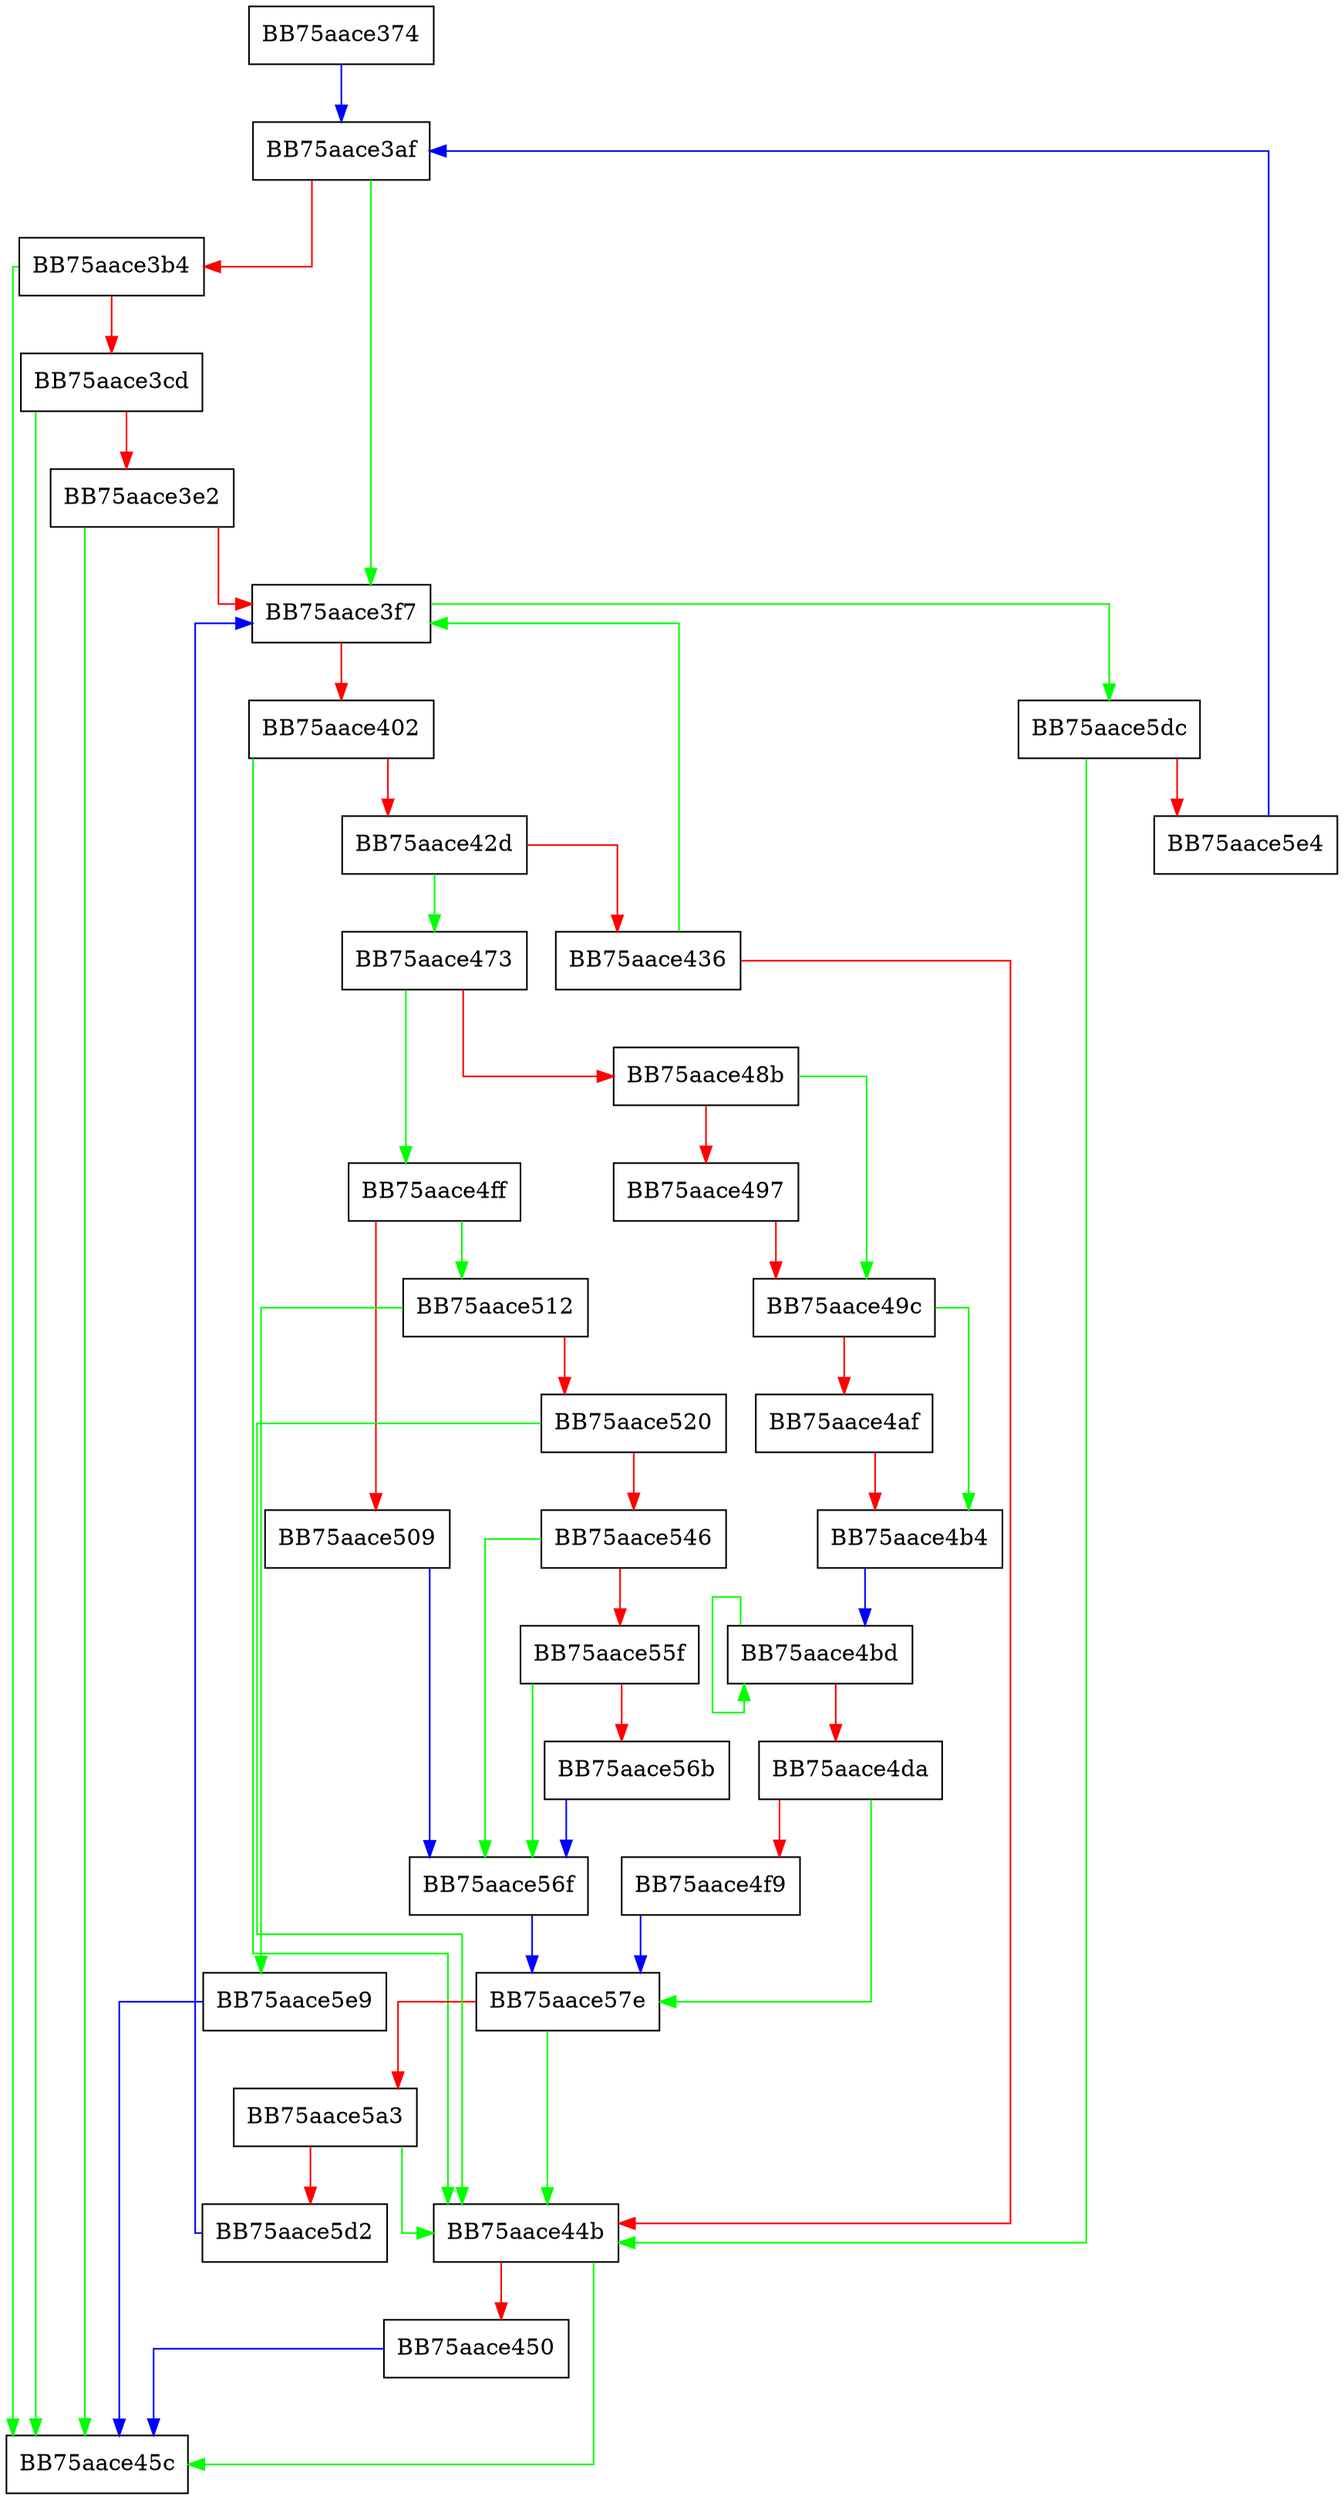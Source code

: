 digraph OnTheFly_LZHuffman {
  node [shape="box"];
  graph [splines=ortho];
  BB75aace374 -> BB75aace3af [color="blue"];
  BB75aace3af -> BB75aace3f7 [color="green"];
  BB75aace3af -> BB75aace3b4 [color="red"];
  BB75aace3b4 -> BB75aace45c [color="green"];
  BB75aace3b4 -> BB75aace3cd [color="red"];
  BB75aace3cd -> BB75aace45c [color="green"];
  BB75aace3cd -> BB75aace3e2 [color="red"];
  BB75aace3e2 -> BB75aace45c [color="green"];
  BB75aace3e2 -> BB75aace3f7 [color="red"];
  BB75aace3f7 -> BB75aace5dc [color="green"];
  BB75aace3f7 -> BB75aace402 [color="red"];
  BB75aace402 -> BB75aace44b [color="green"];
  BB75aace402 -> BB75aace42d [color="red"];
  BB75aace42d -> BB75aace473 [color="green"];
  BB75aace42d -> BB75aace436 [color="red"];
  BB75aace436 -> BB75aace3f7 [color="green"];
  BB75aace436 -> BB75aace44b [color="red"];
  BB75aace44b -> BB75aace45c [color="green"];
  BB75aace44b -> BB75aace450 [color="red"];
  BB75aace450 -> BB75aace45c [color="blue"];
  BB75aace473 -> BB75aace4ff [color="green"];
  BB75aace473 -> BB75aace48b [color="red"];
  BB75aace48b -> BB75aace49c [color="green"];
  BB75aace48b -> BB75aace497 [color="red"];
  BB75aace497 -> BB75aace49c [color="red"];
  BB75aace49c -> BB75aace4b4 [color="green"];
  BB75aace49c -> BB75aace4af [color="red"];
  BB75aace4af -> BB75aace4b4 [color="red"];
  BB75aace4b4 -> BB75aace4bd [color="blue"];
  BB75aace4bd -> BB75aace4bd [color="green"];
  BB75aace4bd -> BB75aace4da [color="red"];
  BB75aace4da -> BB75aace57e [color="green"];
  BB75aace4da -> BB75aace4f9 [color="red"];
  BB75aace4f9 -> BB75aace57e [color="blue"];
  BB75aace4ff -> BB75aace512 [color="green"];
  BB75aace4ff -> BB75aace509 [color="red"];
  BB75aace509 -> BB75aace56f [color="blue"];
  BB75aace512 -> BB75aace5e9 [color="green"];
  BB75aace512 -> BB75aace520 [color="red"];
  BB75aace520 -> BB75aace44b [color="green"];
  BB75aace520 -> BB75aace546 [color="red"];
  BB75aace546 -> BB75aace56f [color="green"];
  BB75aace546 -> BB75aace55f [color="red"];
  BB75aace55f -> BB75aace56f [color="green"];
  BB75aace55f -> BB75aace56b [color="red"];
  BB75aace56b -> BB75aace56f [color="blue"];
  BB75aace56f -> BB75aace57e [color="blue"];
  BB75aace57e -> BB75aace44b [color="green"];
  BB75aace57e -> BB75aace5a3 [color="red"];
  BB75aace5a3 -> BB75aace44b [color="green"];
  BB75aace5a3 -> BB75aace5d2 [color="red"];
  BB75aace5d2 -> BB75aace3f7 [color="blue"];
  BB75aace5dc -> BB75aace44b [color="green"];
  BB75aace5dc -> BB75aace5e4 [color="red"];
  BB75aace5e4 -> BB75aace3af [color="blue"];
  BB75aace5e9 -> BB75aace45c [color="blue"];
}